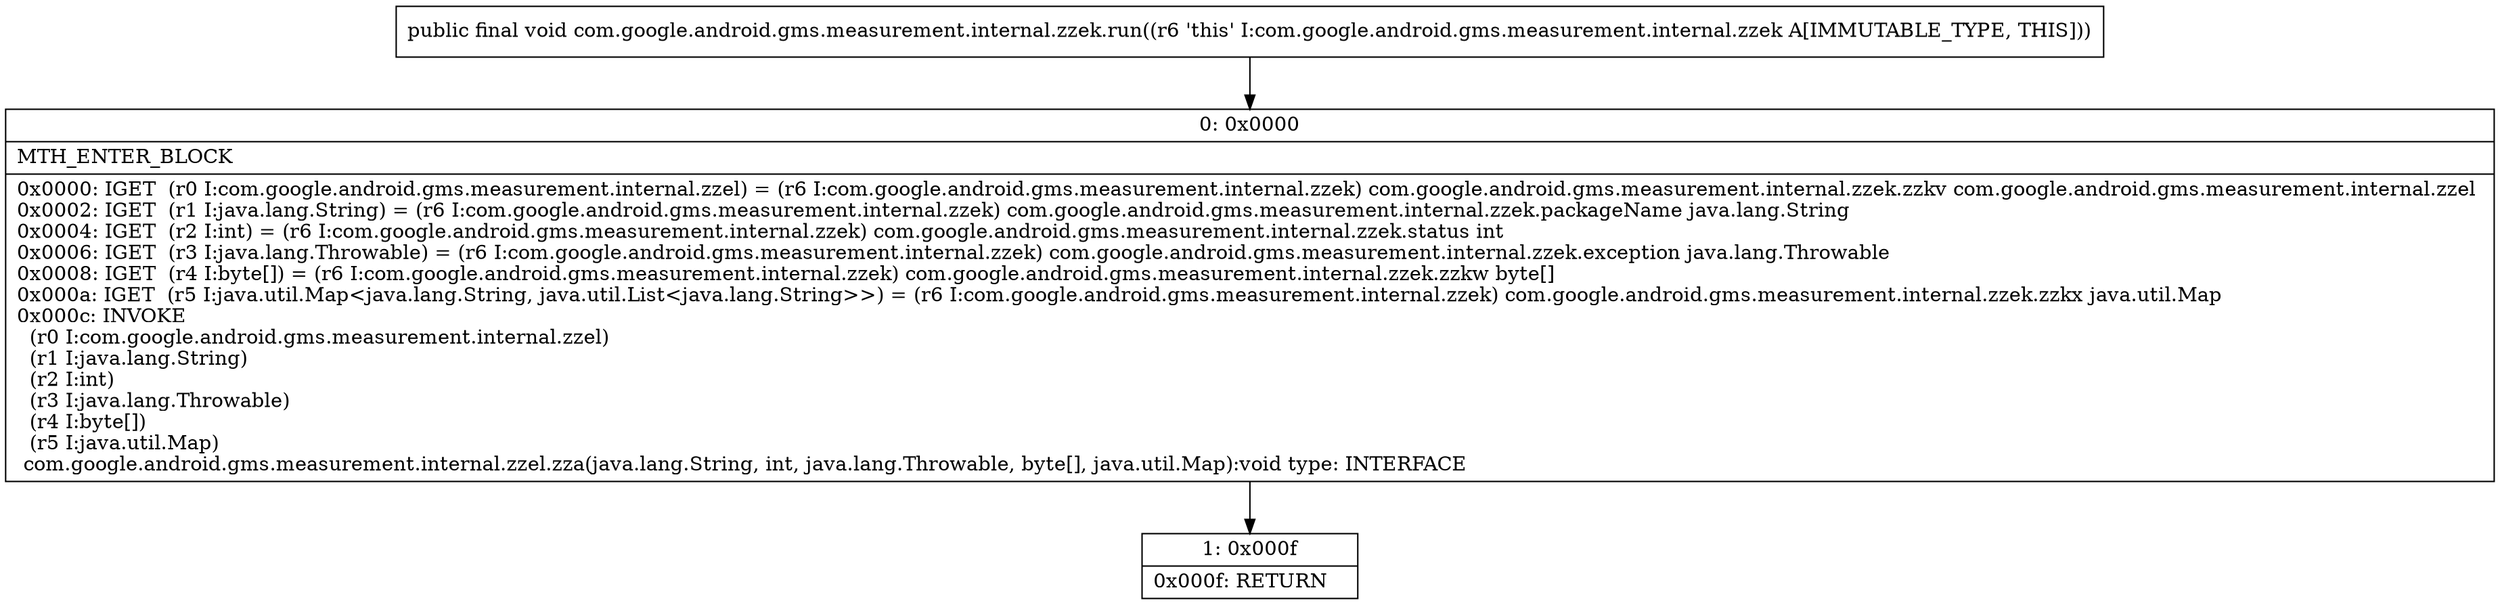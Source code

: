 digraph "CFG forcom.google.android.gms.measurement.internal.zzek.run()V" {
Node_0 [shape=record,label="{0\:\ 0x0000|MTH_ENTER_BLOCK\l|0x0000: IGET  (r0 I:com.google.android.gms.measurement.internal.zzel) = (r6 I:com.google.android.gms.measurement.internal.zzek) com.google.android.gms.measurement.internal.zzek.zzkv com.google.android.gms.measurement.internal.zzel \l0x0002: IGET  (r1 I:java.lang.String) = (r6 I:com.google.android.gms.measurement.internal.zzek) com.google.android.gms.measurement.internal.zzek.packageName java.lang.String \l0x0004: IGET  (r2 I:int) = (r6 I:com.google.android.gms.measurement.internal.zzek) com.google.android.gms.measurement.internal.zzek.status int \l0x0006: IGET  (r3 I:java.lang.Throwable) = (r6 I:com.google.android.gms.measurement.internal.zzek) com.google.android.gms.measurement.internal.zzek.exception java.lang.Throwable \l0x0008: IGET  (r4 I:byte[]) = (r6 I:com.google.android.gms.measurement.internal.zzek) com.google.android.gms.measurement.internal.zzek.zzkw byte[] \l0x000a: IGET  (r5 I:java.util.Map\<java.lang.String, java.util.List\<java.lang.String\>\>) = (r6 I:com.google.android.gms.measurement.internal.zzek) com.google.android.gms.measurement.internal.zzek.zzkx java.util.Map \l0x000c: INVOKE  \l  (r0 I:com.google.android.gms.measurement.internal.zzel)\l  (r1 I:java.lang.String)\l  (r2 I:int)\l  (r3 I:java.lang.Throwable)\l  (r4 I:byte[])\l  (r5 I:java.util.Map)\l com.google.android.gms.measurement.internal.zzel.zza(java.lang.String, int, java.lang.Throwable, byte[], java.util.Map):void type: INTERFACE \l}"];
Node_1 [shape=record,label="{1\:\ 0x000f|0x000f: RETURN   \l}"];
MethodNode[shape=record,label="{public final void com.google.android.gms.measurement.internal.zzek.run((r6 'this' I:com.google.android.gms.measurement.internal.zzek A[IMMUTABLE_TYPE, THIS])) }"];
MethodNode -> Node_0;
Node_0 -> Node_1;
}

